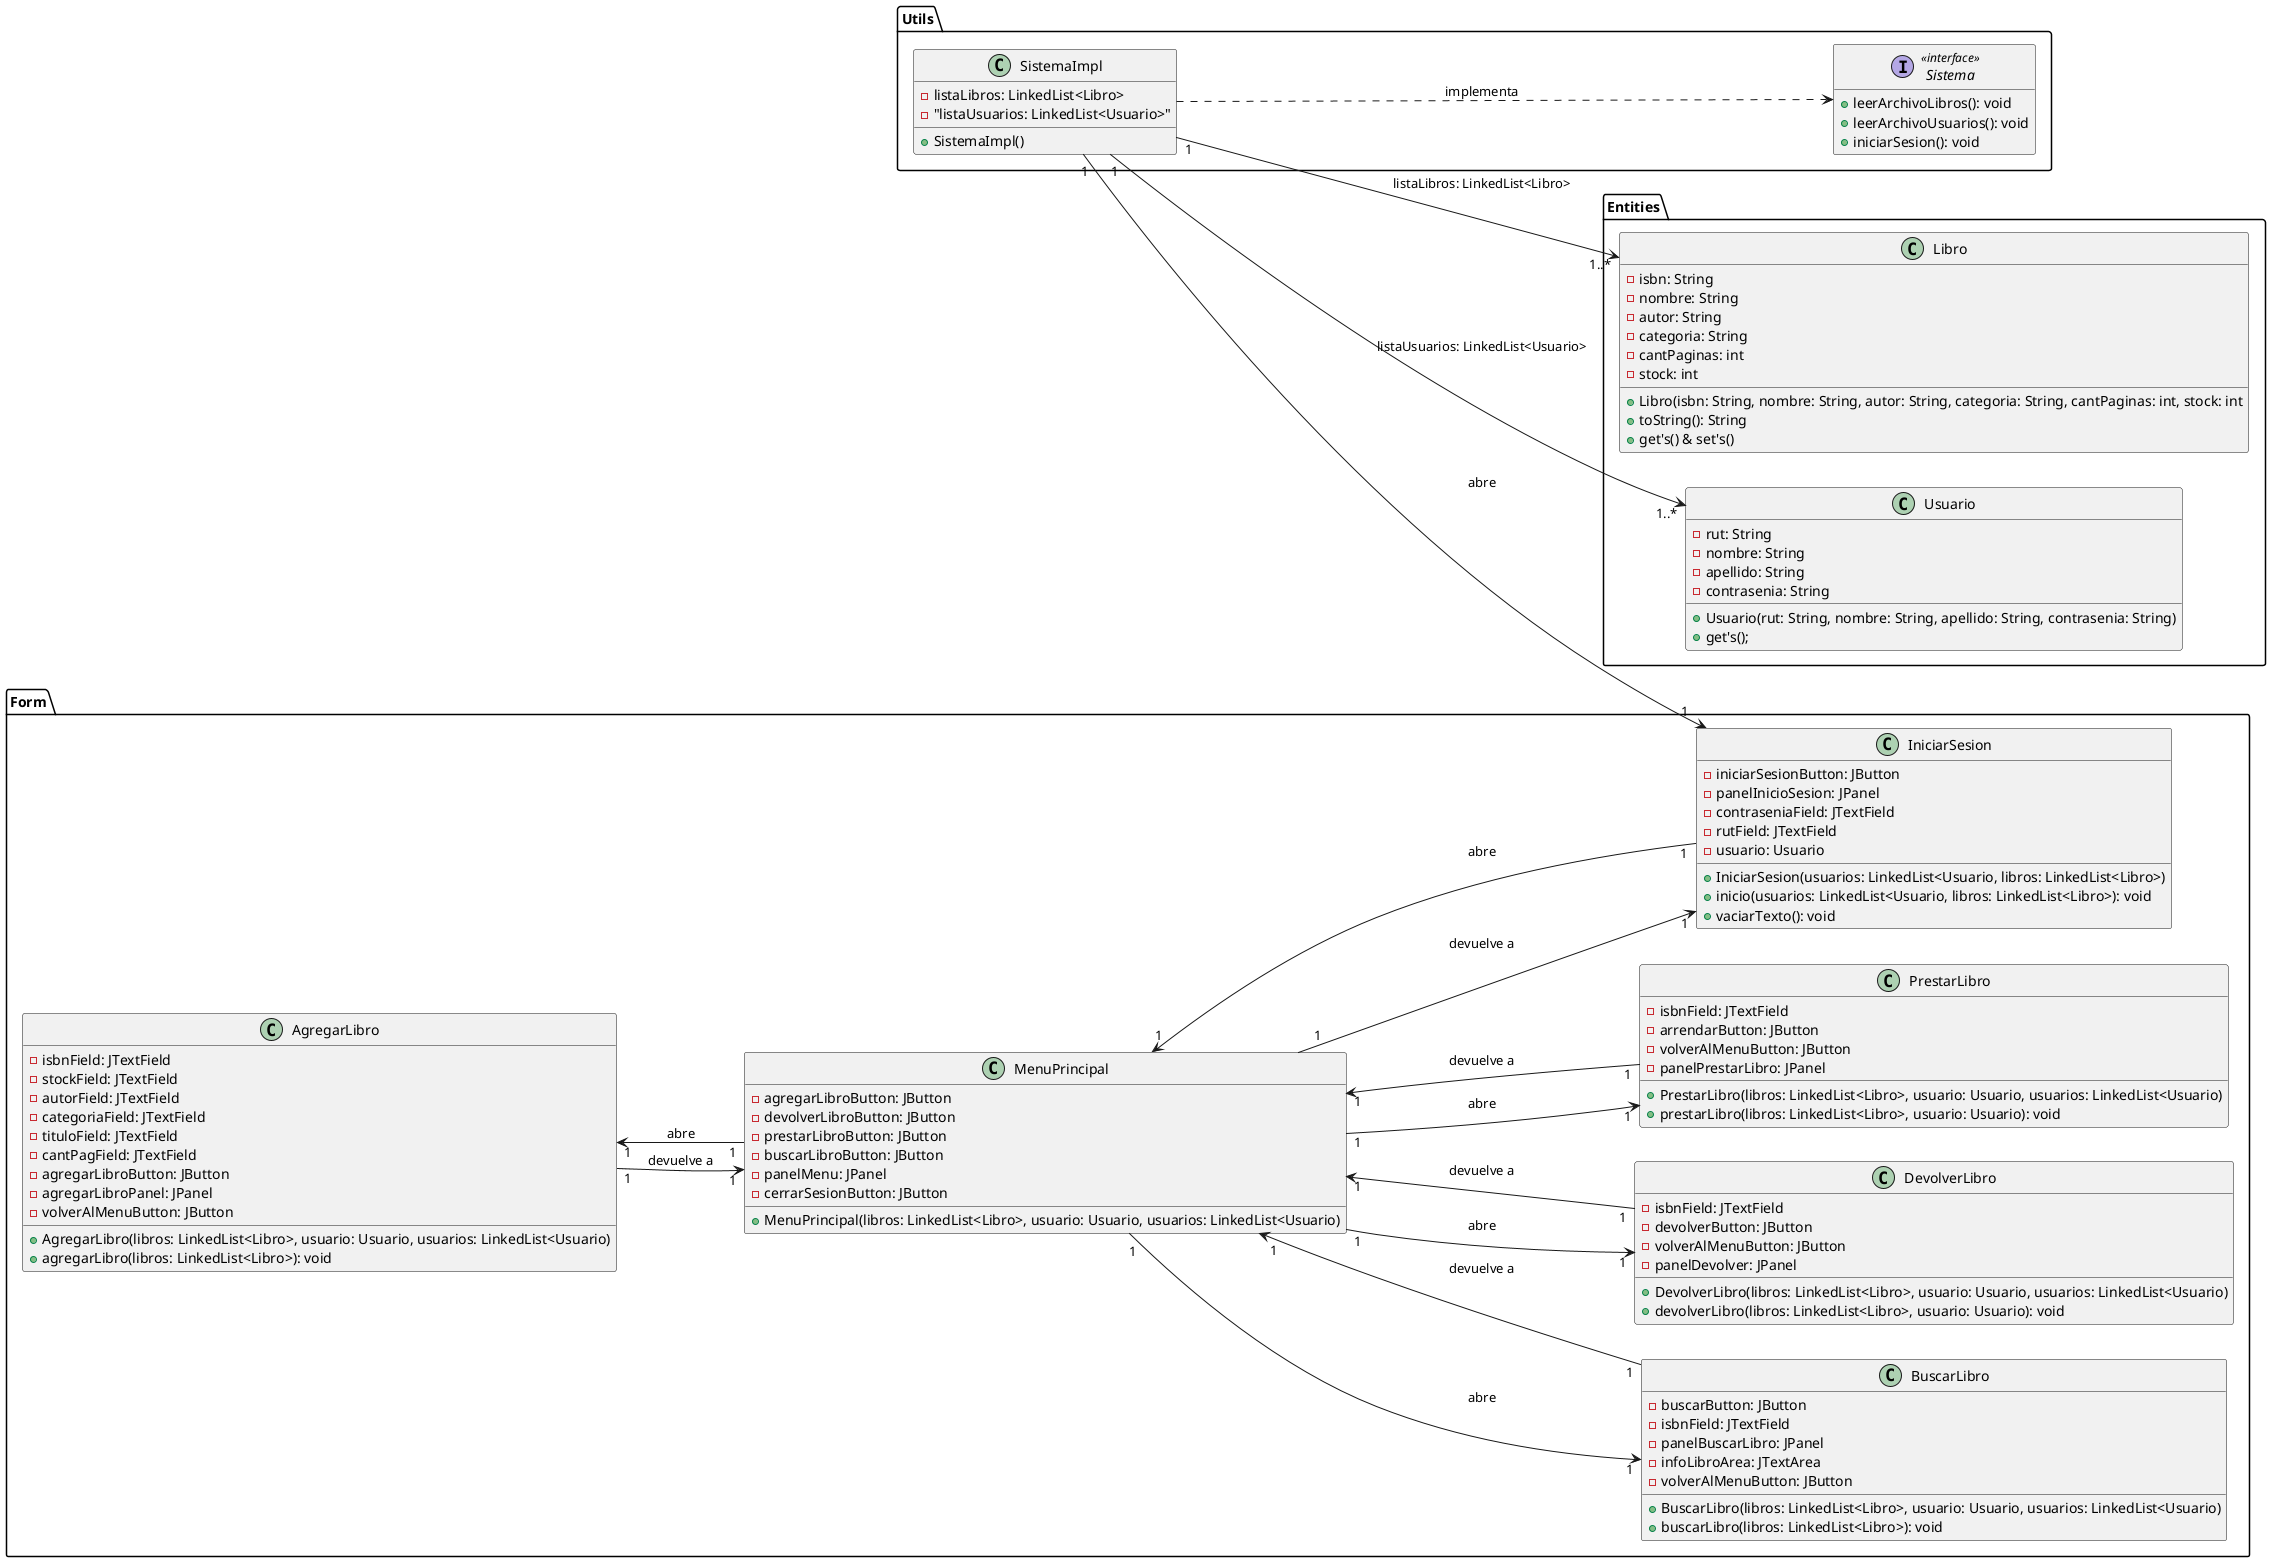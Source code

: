 @startuml

left to right direction
hide empty members

package Entities{

class Libro{
-isbn: String
-nombre: String
-autor: String
-categoria: String
-cantPaginas: int
-stock: int
+Libro(isbn: String, nombre: String, autor: String, categoria: String, cantPaginas: int, stock: int
+toString(): String
+get's() & set's()
}

class Usuario{
-rut: String
-nombre: String
-apellido: String
-contrasenia: String
+Usuario(rut: String, nombre: String, apellido: String, contrasenia: String)
+get's();
}
}

package Utils{

interface Sistema <<interface>>{
+leerArchivoLibros(): void
+leerArchivoUsuarios(): void
+iniciarSesion(): void
}

class SistemaImpl{
-listaLibros: LinkedList<Libro>
-"listaUsuarios: LinkedList<Usuario>"
+SistemaImpl()
}
}

package Form{

class AgregarLibro{
-isbnField: JTextField
-stockField: JTextField
-autorField: JTextField
-categoriaField: JTextField
-tituloField: JTextField
-cantPagField: JTextField
-agregarLibroButton: JButton
-agregarLibroPanel: JPanel
-volverAlMenuButton: JButton
+AgregarLibro(libros: LinkedList<Libro>, usuario: Usuario, usuarios: LinkedList<Usuario)
+agregarLibro(libros: LinkedList<Libro>): void
}

class BuscarLibro{
-buscarButton: JButton
-isbnField: JTextField
-panelBuscarLibro: JPanel
-infoLibroArea: JTextArea
-volverAlMenuButton: JButton
+BuscarLibro(libros: LinkedList<Libro>, usuario: Usuario, usuarios: LinkedList<Usuario)
+buscarLibro(libros: LinkedList<Libro>): void
}

class DevolverLibro{
-isbnField: JTextField
-devolverButton: JButton
-volverAlMenuButton: JButton
-panelDevolver: JPanel
+DevolverLibro(libros: LinkedList<Libro>, usuario: Usuario, usuarios: LinkedList<Usuario)
+devolverLibro(libros: LinkedList<Libro>, usuario: Usuario): void
}

class PrestarLibro{
-isbnField: JTextField
-arrendarButton: JButton
-volverAlMenuButton: JButton
-panelPrestarLibro: JPanel
+PrestarLibro(libros: LinkedList<Libro>, usuario: Usuario, usuarios: LinkedList<Usuario)
+prestarLibro(libros: LinkedList<Libro>, usuario: Usuario): void
}

class MenuPrincipal{
-agregarLibroButton: JButton
-devolverLibroButton: JButton
-prestarLibroButton: JButton
-buscarLibroButton: JButton
-panelMenu: JPanel
-cerrarSesionButton: JButton
+MenuPrincipal(libros: LinkedList<Libro>, usuario: Usuario, usuarios: LinkedList<Usuario)
}

class IniciarSesion{
-iniciarSesionButton: JButton
-panelInicioSesion: JPanel
-contraseniaField: JTextField
-rutField: JTextField
-usuario: Usuario
+IniciarSesion(usuarios: LinkedList<Usuario, libros: LinkedList<Libro>)
+inicio(usuarios: LinkedList<Usuario, libros: LinkedList<Libro>): void
+vaciarTexto(): void
}
}

SistemaImpl ..> Sistema: "implementa"
SistemaImpl "1"-->"1" IniciarSesion: "abre"
IniciarSesion "1"-->"1" MenuPrincipal: "abre"
MenuPrincipal "1" -->"1" IniciarSesion: "devuelve a"
MenuPrincipal "1" --> "1" AgregarLibro: "abre"
AgregarLibro "1" --> "1" MenuPrincipal: "devuelve a"
MenuPrincipal "1" --> "1" BuscarLibro: "abre"
BuscarLibro "1" --> "1" MenuPrincipal: "devuelve a"
MenuPrincipal "1" --> "1" DevolverLibro: "abre"
DevolverLibro "1" --> "1" MenuPrincipal: "devuelve a"
MenuPrincipal "1" --> "1" PrestarLibro: "abre"
PrestarLibro "1" --> "1" MenuPrincipal: "devuelve a"
SistemaImpl "1" --> "1..*" Libro: "listaLibros: LinkedList<Libro>"
SistemaImpl "1" --> "1..*" Usuario: "listaUsuarios: LinkedList<Usuario>"

@enduml